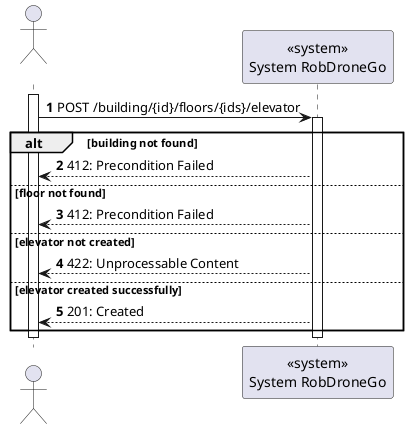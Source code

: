 @startuml
autonumber

actor " " as actor
participant "<<system>>\nSystem RobDroneGo" as sys

activate actor
    actor -> sys: POST /building/{id}/floors/{ids}/elevator

    activate sys
    alt building not found
        sys --> actor : 412: Precondition Failed
    else floor not found
        sys --> actor : 412: Precondition Failed
    else elevator not created
        sys --> actor : 422: Unprocessable Content
    else elevator created successfully
        sys --> actor : 201: Created

    end
    deactivate sys
deactivate actor


@enduml
